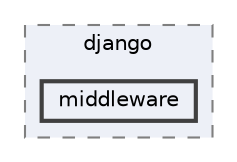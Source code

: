 digraph "C:/Users/LukeMabie/documents/Development/Password_Saver_Using_Django-master/venv/Lib/site-packages/django/middleware"
{
 // LATEX_PDF_SIZE
  bgcolor="transparent";
  edge [fontname=Helvetica,fontsize=10,labelfontname=Helvetica,labelfontsize=10];
  node [fontname=Helvetica,fontsize=10,shape=box,height=0.2,width=0.4];
  compound=true
  subgraph clusterdir_fd6995093b1bd7e4f343e90421fa64e3 {
    graph [ bgcolor="#edf0f7", pencolor="grey50", label="django", fontname=Helvetica,fontsize=10 style="filled,dashed", URL="dir_fd6995093b1bd7e4f343e90421fa64e3.html",tooltip=""]
  dir_7af49c7c730bc30f6c02ecc0a9445341 [label="middleware", fillcolor="#edf0f7", color="grey25", style="filled,bold", URL="dir_7af49c7c730bc30f6c02ecc0a9445341.html",tooltip=""];
  }
}
